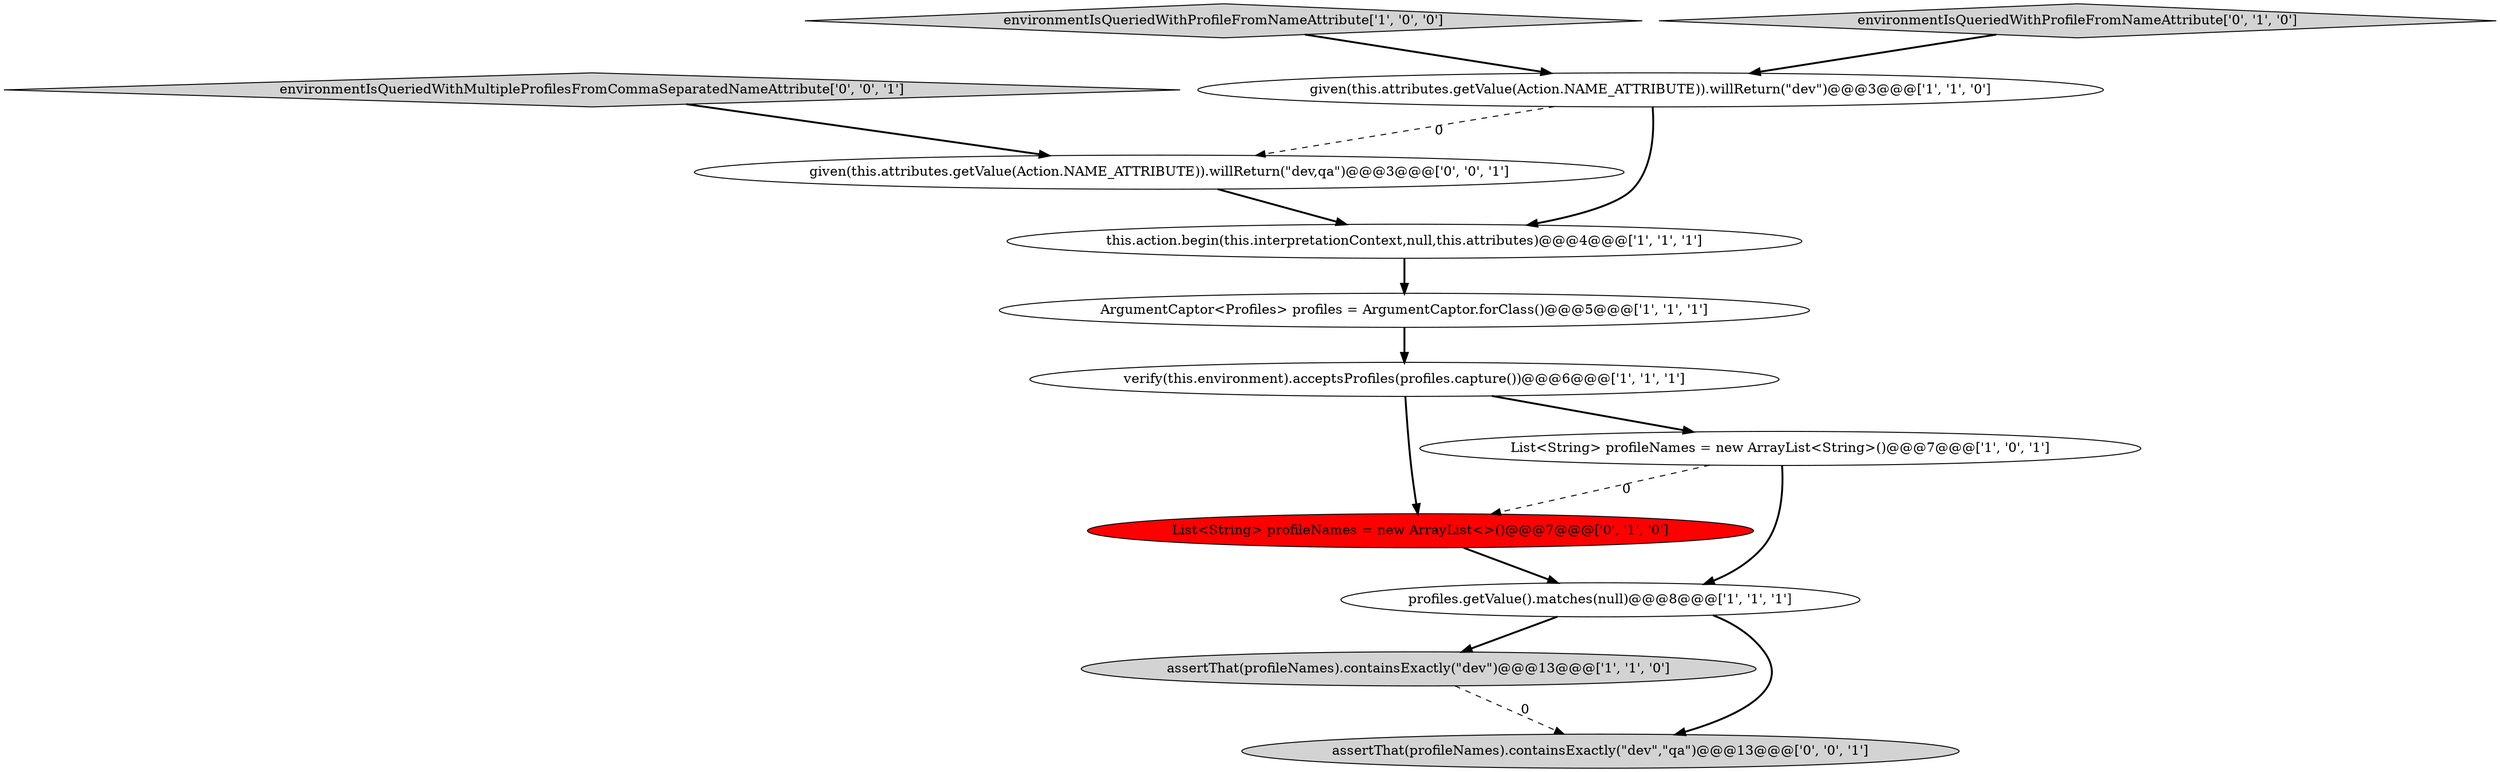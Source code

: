 digraph {
0 [style = filled, label = "assertThat(profileNames).containsExactly(\"dev\")@@@13@@@['1', '1', '0']", fillcolor = lightgray, shape = ellipse image = "AAA0AAABBB1BBB"];
11 [style = filled, label = "environmentIsQueriedWithMultipleProfilesFromCommaSeparatedNameAttribute['0', '0', '1']", fillcolor = lightgray, shape = diamond image = "AAA0AAABBB3BBB"];
4 [style = filled, label = "given(this.attributes.getValue(Action.NAME_ATTRIBUTE)).willReturn(\"dev\")@@@3@@@['1', '1', '0']", fillcolor = white, shape = ellipse image = "AAA0AAABBB1BBB"];
7 [style = filled, label = "environmentIsQueriedWithProfileFromNameAttribute['1', '0', '0']", fillcolor = lightgray, shape = diamond image = "AAA0AAABBB1BBB"];
2 [style = filled, label = "ArgumentCaptor<Profiles> profiles = ArgumentCaptor.forClass()@@@5@@@['1', '1', '1']", fillcolor = white, shape = ellipse image = "AAA0AAABBB1BBB"];
3 [style = filled, label = "profiles.getValue().matches(null)@@@8@@@['1', '1', '1']", fillcolor = white, shape = ellipse image = "AAA0AAABBB1BBB"];
8 [style = filled, label = "List<String> profileNames = new ArrayList<>()@@@7@@@['0', '1', '0']", fillcolor = red, shape = ellipse image = "AAA1AAABBB2BBB"];
1 [style = filled, label = "this.action.begin(this.interpretationContext,null,this.attributes)@@@4@@@['1', '1', '1']", fillcolor = white, shape = ellipse image = "AAA0AAABBB1BBB"];
10 [style = filled, label = "assertThat(profileNames).containsExactly(\"dev\",\"qa\")@@@13@@@['0', '0', '1']", fillcolor = lightgray, shape = ellipse image = "AAA0AAABBB3BBB"];
12 [style = filled, label = "given(this.attributes.getValue(Action.NAME_ATTRIBUTE)).willReturn(\"dev,qa\")@@@3@@@['0', '0', '1']", fillcolor = white, shape = ellipse image = "AAA0AAABBB3BBB"];
5 [style = filled, label = "verify(this.environment).acceptsProfiles(profiles.capture())@@@6@@@['1', '1', '1']", fillcolor = white, shape = ellipse image = "AAA0AAABBB1BBB"];
9 [style = filled, label = "environmentIsQueriedWithProfileFromNameAttribute['0', '1', '0']", fillcolor = lightgray, shape = diamond image = "AAA0AAABBB2BBB"];
6 [style = filled, label = "List<String> profileNames = new ArrayList<String>()@@@7@@@['1', '0', '1']", fillcolor = white, shape = ellipse image = "AAA0AAABBB1BBB"];
6->3 [style = bold, label=""];
5->8 [style = bold, label=""];
3->10 [style = bold, label=""];
1->2 [style = bold, label=""];
4->1 [style = bold, label=""];
11->12 [style = bold, label=""];
6->8 [style = dashed, label="0"];
7->4 [style = bold, label=""];
5->6 [style = bold, label=""];
12->1 [style = bold, label=""];
0->10 [style = dashed, label="0"];
3->0 [style = bold, label=""];
9->4 [style = bold, label=""];
4->12 [style = dashed, label="0"];
2->5 [style = bold, label=""];
8->3 [style = bold, label=""];
}
